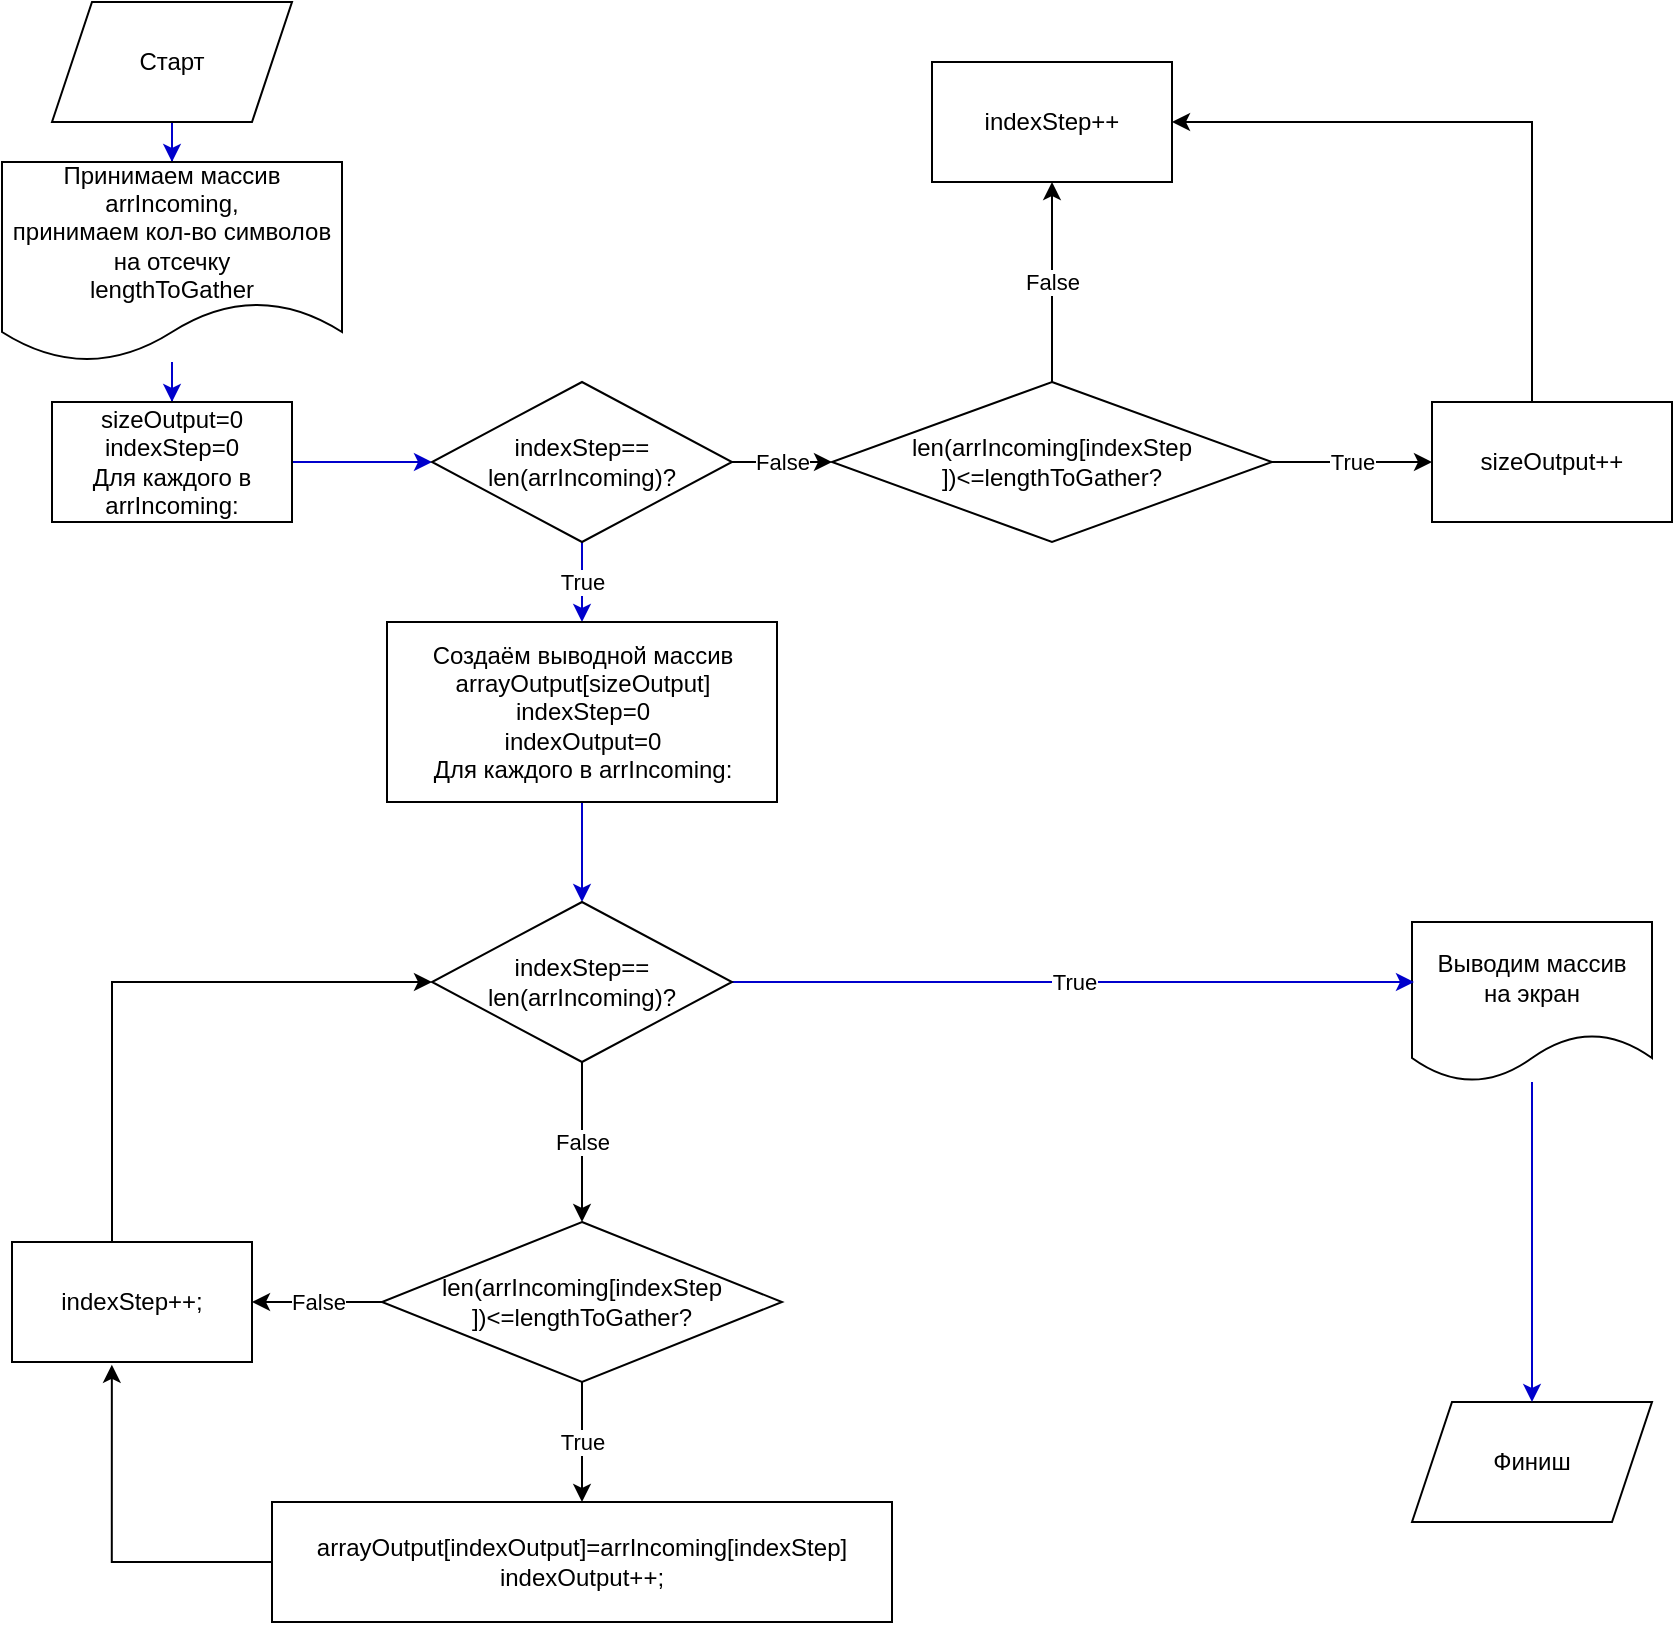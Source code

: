 <mxfile version="20.2.8" type="device"><diagram id="x7lhNwoAVtDh86lqIlG8" name="Page-1"><mxGraphModel dx="2585" dy="1645" grid="1" gridSize="10" guides="1" tooltips="1" connect="1" arrows="1" fold="1" page="1" pageScale="1" pageWidth="850" pageHeight="1100" math="0" shadow="0"><root><mxCell id="0"/><mxCell id="1" parent="0"/><mxCell id="7EU03mQtP43XEZUtj5r3-4" value="" style="edgeStyle=orthogonalEdgeStyle;rounded=0;orthogonalLoop=1;jettySize=auto;html=1;strokeColor=#0000CC;jumpSize=20;" parent="1" source="7EU03mQtP43XEZUtj5r3-1" target="7EU03mQtP43XEZUtj5r3-3" edge="1"><mxGeometry relative="1" as="geometry"/></mxCell><mxCell id="7EU03mQtP43XEZUtj5r3-1" value="Старт" style="shape=parallelogram;perimeter=parallelogramPerimeter;whiteSpace=wrap;html=1;fixedSize=1;" parent="1" vertex="1"><mxGeometry x="30" y="10" width="120" height="60" as="geometry"/></mxCell><mxCell id="7EU03mQtP43XEZUtj5r3-2" value="Финиш" style="shape=parallelogram;perimeter=parallelogramPerimeter;whiteSpace=wrap;html=1;fixedSize=1;" parent="1" vertex="1"><mxGeometry x="710" y="710" width="120" height="60" as="geometry"/></mxCell><mxCell id="7EU03mQtP43XEZUtj5r3-8" value="" style="edgeStyle=orthogonalEdgeStyle;rounded=0;orthogonalLoop=1;jettySize=auto;html=1;strokeColor=#0000CC;jumpSize=20;" parent="1" source="7EU03mQtP43XEZUtj5r3-3" target="7EU03mQtP43XEZUtj5r3-7" edge="1"><mxGeometry relative="1" as="geometry"/></mxCell><mxCell id="7EU03mQtP43XEZUtj5r3-3" value="Принимаем массив&lt;br&gt;arrIncoming,&lt;br&gt;принимаем кол-во символов на отсечку&lt;br&gt;lengthToGather" style="shape=document;whiteSpace=wrap;html=1;boundedLbl=1;" parent="1" vertex="1"><mxGeometry x="5" y="90" width="170" height="100" as="geometry"/></mxCell><mxCell id="7EU03mQtP43XEZUtj5r3-6" value="" style="edgeStyle=orthogonalEdgeStyle;rounded=0;orthogonalLoop=1;jettySize=auto;html=1;strokeColor=#0000CC;jumpSize=20;" parent="1" source="7EU03mQtP43XEZUtj5r3-5" target="7EU03mQtP43XEZUtj5r3-2" edge="1"><mxGeometry relative="1" as="geometry"/></mxCell><mxCell id="7EU03mQtP43XEZUtj5r3-5" value="Выводим массив&lt;br&gt;на экран" style="shape=document;whiteSpace=wrap;html=1;boundedLbl=1;" parent="1" vertex="1"><mxGeometry x="710" y="470" width="120" height="80" as="geometry"/></mxCell><mxCell id="7EU03mQtP43XEZUtj5r3-10" value="" style="edgeStyle=orthogonalEdgeStyle;rounded=0;orthogonalLoop=1;jettySize=auto;html=1;strokeColor=#0000CC;" parent="1" source="7EU03mQtP43XEZUtj5r3-7" target="7EU03mQtP43XEZUtj5r3-9" edge="1"><mxGeometry relative="1" as="geometry"/></mxCell><mxCell id="7EU03mQtP43XEZUtj5r3-7" value="sizeOutput=0&lt;br&gt;indexStep=0&lt;br&gt;Для каждого в arrIncoming:" style="whiteSpace=wrap;html=1;" parent="1" vertex="1"><mxGeometry x="30" y="210" width="120" height="60" as="geometry"/></mxCell><mxCell id="7EU03mQtP43XEZUtj5r3-12" value="True" style="edgeStyle=orthogonalEdgeStyle;rounded=0;orthogonalLoop=1;jettySize=auto;html=1;strokeColor=#0000CC;jumpSize=20;" parent="1" source="7EU03mQtP43XEZUtj5r3-9" target="7EU03mQtP43XEZUtj5r3-11" edge="1"><mxGeometry relative="1" as="geometry"/></mxCell><mxCell id="7EU03mQtP43XEZUtj5r3-14" value="False" style="edgeStyle=orthogonalEdgeStyle;rounded=0;orthogonalLoop=1;jettySize=auto;html=1;" parent="1" source="7EU03mQtP43XEZUtj5r3-9" target="7EU03mQtP43XEZUtj5r3-13" edge="1"><mxGeometry relative="1" as="geometry"/></mxCell><mxCell id="7EU03mQtP43XEZUtj5r3-9" value="indexStep==&lt;br&gt;len(arrIncoming)?" style="rhombus;whiteSpace=wrap;html=1;" parent="1" vertex="1"><mxGeometry x="220" y="200" width="150" height="80" as="geometry"/></mxCell><mxCell id="lgK0IgkxllzCYd3CUB13-2" value="" style="edgeStyle=orthogonalEdgeStyle;rounded=0;orthogonalLoop=1;jettySize=auto;html=1;strokeColor=#0000CC;jumpSize=20;" edge="1" parent="1" source="7EU03mQtP43XEZUtj5r3-11" target="lgK0IgkxllzCYd3CUB13-1"><mxGeometry relative="1" as="geometry"/></mxCell><mxCell id="7EU03mQtP43XEZUtj5r3-11" value="Создаём выводной массив arrayOutput[sizeOutput]&lt;br&gt;indexStep=0&lt;br&gt;indexOutput=0&lt;br&gt;Для каждого в arrIncoming:" style="whiteSpace=wrap;html=1;" parent="1" vertex="1"><mxGeometry x="197.5" y="320" width="195" height="90" as="geometry"/></mxCell><mxCell id="7EU03mQtP43XEZUtj5r3-16" value="False" style="edgeStyle=orthogonalEdgeStyle;rounded=0;orthogonalLoop=1;jettySize=auto;html=1;" parent="1" source="7EU03mQtP43XEZUtj5r3-13" target="7EU03mQtP43XEZUtj5r3-15" edge="1"><mxGeometry relative="1" as="geometry"/></mxCell><mxCell id="7EU03mQtP43XEZUtj5r3-18" value="True" style="edgeStyle=orthogonalEdgeStyle;rounded=0;orthogonalLoop=1;jettySize=auto;html=1;" parent="1" source="7EU03mQtP43XEZUtj5r3-13" target="7EU03mQtP43XEZUtj5r3-17" edge="1"><mxGeometry relative="1" as="geometry"/></mxCell><mxCell id="7EU03mQtP43XEZUtj5r3-13" value="len(arrIncoming[indexStep&lt;br&gt;])&amp;lt;=lengthToGather?" style="rhombus;whiteSpace=wrap;html=1;" parent="1" vertex="1"><mxGeometry x="420" y="200" width="220" height="80" as="geometry"/></mxCell><mxCell id="7EU03mQtP43XEZUtj5r3-15" value="indexStep++" style="whiteSpace=wrap;html=1;" parent="1" vertex="1"><mxGeometry x="470" y="40" width="120" height="60" as="geometry"/></mxCell><mxCell id="7EU03mQtP43XEZUtj5r3-20" style="edgeStyle=orthogonalEdgeStyle;rounded=0;orthogonalLoop=1;jettySize=auto;html=1;entryX=1;entryY=0.5;entryDx=0;entryDy=0;" parent="1" source="7EU03mQtP43XEZUtj5r3-17" target="7EU03mQtP43XEZUtj5r3-15" edge="1"><mxGeometry relative="1" as="geometry"><mxPoint x="770" y="30" as="targetPoint"/><Array as="points"><mxPoint x="770" y="70"/></Array></mxGeometry></mxCell><mxCell id="7EU03mQtP43XEZUtj5r3-17" value="sizeOutput++" style="whiteSpace=wrap;html=1;" parent="1" vertex="1"><mxGeometry x="720" y="210" width="120" height="60" as="geometry"/></mxCell><mxCell id="lgK0IgkxllzCYd3CUB13-3" value="True" style="edgeStyle=orthogonalEdgeStyle;rounded=0;orthogonalLoop=1;jettySize=auto;html=1;entryX=0.008;entryY=0.363;entryDx=0;entryDy=0;entryPerimeter=0;strokeColor=#0000CC;jumpSize=20;" edge="1" parent="1" source="lgK0IgkxllzCYd3CUB13-1" target="7EU03mQtP43XEZUtj5r3-5"><mxGeometry relative="1" as="geometry"><Array as="points"><mxPoint x="711" y="500"/></Array></mxGeometry></mxCell><mxCell id="lgK0IgkxllzCYd3CUB13-5" value="False" style="edgeStyle=orthogonalEdgeStyle;rounded=0;orthogonalLoop=1;jettySize=auto;html=1;" edge="1" parent="1" source="lgK0IgkxllzCYd3CUB13-1" target="lgK0IgkxllzCYd3CUB13-4"><mxGeometry relative="1" as="geometry"/></mxCell><mxCell id="lgK0IgkxllzCYd3CUB13-1" value="indexStep==&lt;br&gt;len(arrIncoming)?" style="rhombus;whiteSpace=wrap;html=1;" vertex="1" parent="1"><mxGeometry x="220" y="460" width="150" height="80" as="geometry"/></mxCell><mxCell id="lgK0IgkxllzCYd3CUB13-11" value="True" style="edgeStyle=orthogonalEdgeStyle;rounded=0;jumpSize=20;orthogonalLoop=1;jettySize=auto;html=1;strokeColor=#000000;" edge="1" parent="1" source="lgK0IgkxllzCYd3CUB13-4" target="lgK0IgkxllzCYd3CUB13-10"><mxGeometry relative="1" as="geometry"/></mxCell><mxCell id="lgK0IgkxllzCYd3CUB13-14" value="False" style="edgeStyle=orthogonalEdgeStyle;rounded=0;jumpSize=20;orthogonalLoop=1;jettySize=auto;html=1;strokeColor=#000000;" edge="1" parent="1" source="lgK0IgkxllzCYd3CUB13-4" target="lgK0IgkxllzCYd3CUB13-13"><mxGeometry relative="1" as="geometry"/></mxCell><mxCell id="lgK0IgkxllzCYd3CUB13-4" value="len(arrIncoming[indexStep&lt;br&gt;])&amp;lt;=lengthToGather?" style="rhombus;whiteSpace=wrap;html=1;" vertex="1" parent="1"><mxGeometry x="195" y="620" width="200" height="80" as="geometry"/></mxCell><mxCell id="lgK0IgkxllzCYd3CUB13-15" style="edgeStyle=orthogonalEdgeStyle;rounded=0;jumpSize=20;orthogonalLoop=1;jettySize=auto;html=1;strokeColor=#000000;entryX=0.416;entryY=1.023;entryDx=0;entryDy=0;entryPerimeter=0;" edge="1" parent="1" source="lgK0IgkxllzCYd3CUB13-10" target="lgK0IgkxllzCYd3CUB13-13"><mxGeometry relative="1" as="geometry"><mxPoint x="80" y="720" as="targetPoint"/><Array as="points"><mxPoint x="60" y="790"/></Array></mxGeometry></mxCell><mxCell id="lgK0IgkxllzCYd3CUB13-10" value="arrayOutput[indexOutput]=arrIncoming[indexStep]&lt;br&gt;indexOutput++;" style="whiteSpace=wrap;html=1;" vertex="1" parent="1"><mxGeometry x="140" y="760" width="310" height="60" as="geometry"/></mxCell><mxCell id="lgK0IgkxllzCYd3CUB13-17" style="edgeStyle=orthogonalEdgeStyle;rounded=0;jumpSize=20;orthogonalLoop=1;jettySize=auto;html=1;strokeColor=#000000;entryX=0;entryY=0.5;entryDx=0;entryDy=0;" edge="1" parent="1" source="lgK0IgkxllzCYd3CUB13-13" target="lgK0IgkxllzCYd3CUB13-1"><mxGeometry relative="1" as="geometry"><mxPoint x="90" y="490" as="targetPoint"/><Array as="points"><mxPoint x="60" y="500"/></Array></mxGeometry></mxCell><mxCell id="lgK0IgkxllzCYd3CUB13-13" value="indexStep++;" style="whiteSpace=wrap;html=1;" vertex="1" parent="1"><mxGeometry x="10" y="630" width="120" height="60" as="geometry"/></mxCell></root></mxGraphModel></diagram></mxfile>